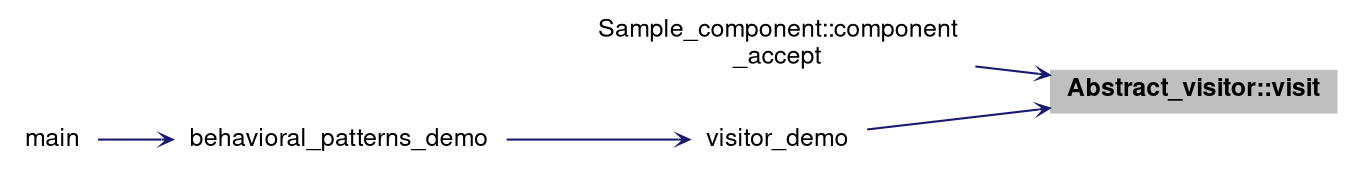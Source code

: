 digraph "Abstract_visitor::visit"
{
 // LATEX_PDF_SIZE
  bgcolor="transparent";
  edge [fontname="Helvetica,Arial,sans-serif",fontsize=15,labelfontsize=15 arrowhead=open arrowtail=open arrowsize=0.5];
  node [fontname="Helvetica,Arial,sans-serif",fontsize=15,fontsize=12 shape=plaintext];
  rankdir="RL";
  Node1 [label=<<b>Abstract_visitor::visit</b>>,height=0.2,width=0.4,color="black", fillcolor="grey75", style="filled", fontcolor="black",tooltip="overloaded function for each component subtype"];
  Node1 -> Node2 [dir="back",color="midnightblue",style="solid"];
  Node2 [label="Sample_component::component\l_accept",height=0.2,width=0.4,color="black",URL="$structSample__component.html#aaf1b22f86ee59f6af04ed2b32b6fdf95",tooltip=" "];
  Node1 -> Node3 [dir="back",color="midnightblue",style="solid"];
  Node3 [label="visitor_demo",height=0.2,width=0.4,color="black",URL="$group__visitor.html#ga11584cf836c2520c14cc5827ce453f8f",tooltip=" "];
  Node3 -> Node4 [dir="back",color="midnightblue",style="solid"];
  Node4 [label="behavioral_patterns_demo",height=0.2,width=0.4,color="black",URL="$group__BP.html#ga608cf93d9bef165bc7e5690ac3b46a03",tooltip=" "];
  Node4 -> Node5 [dir="back",color="midnightblue",style="solid"];
  Node5 [label="main",height=0.2,width=0.4,color="black",URL="$group__DP.html#gae66f6b31b5ad750f1fe042a706a4e3d4",tooltip=" "];
}

